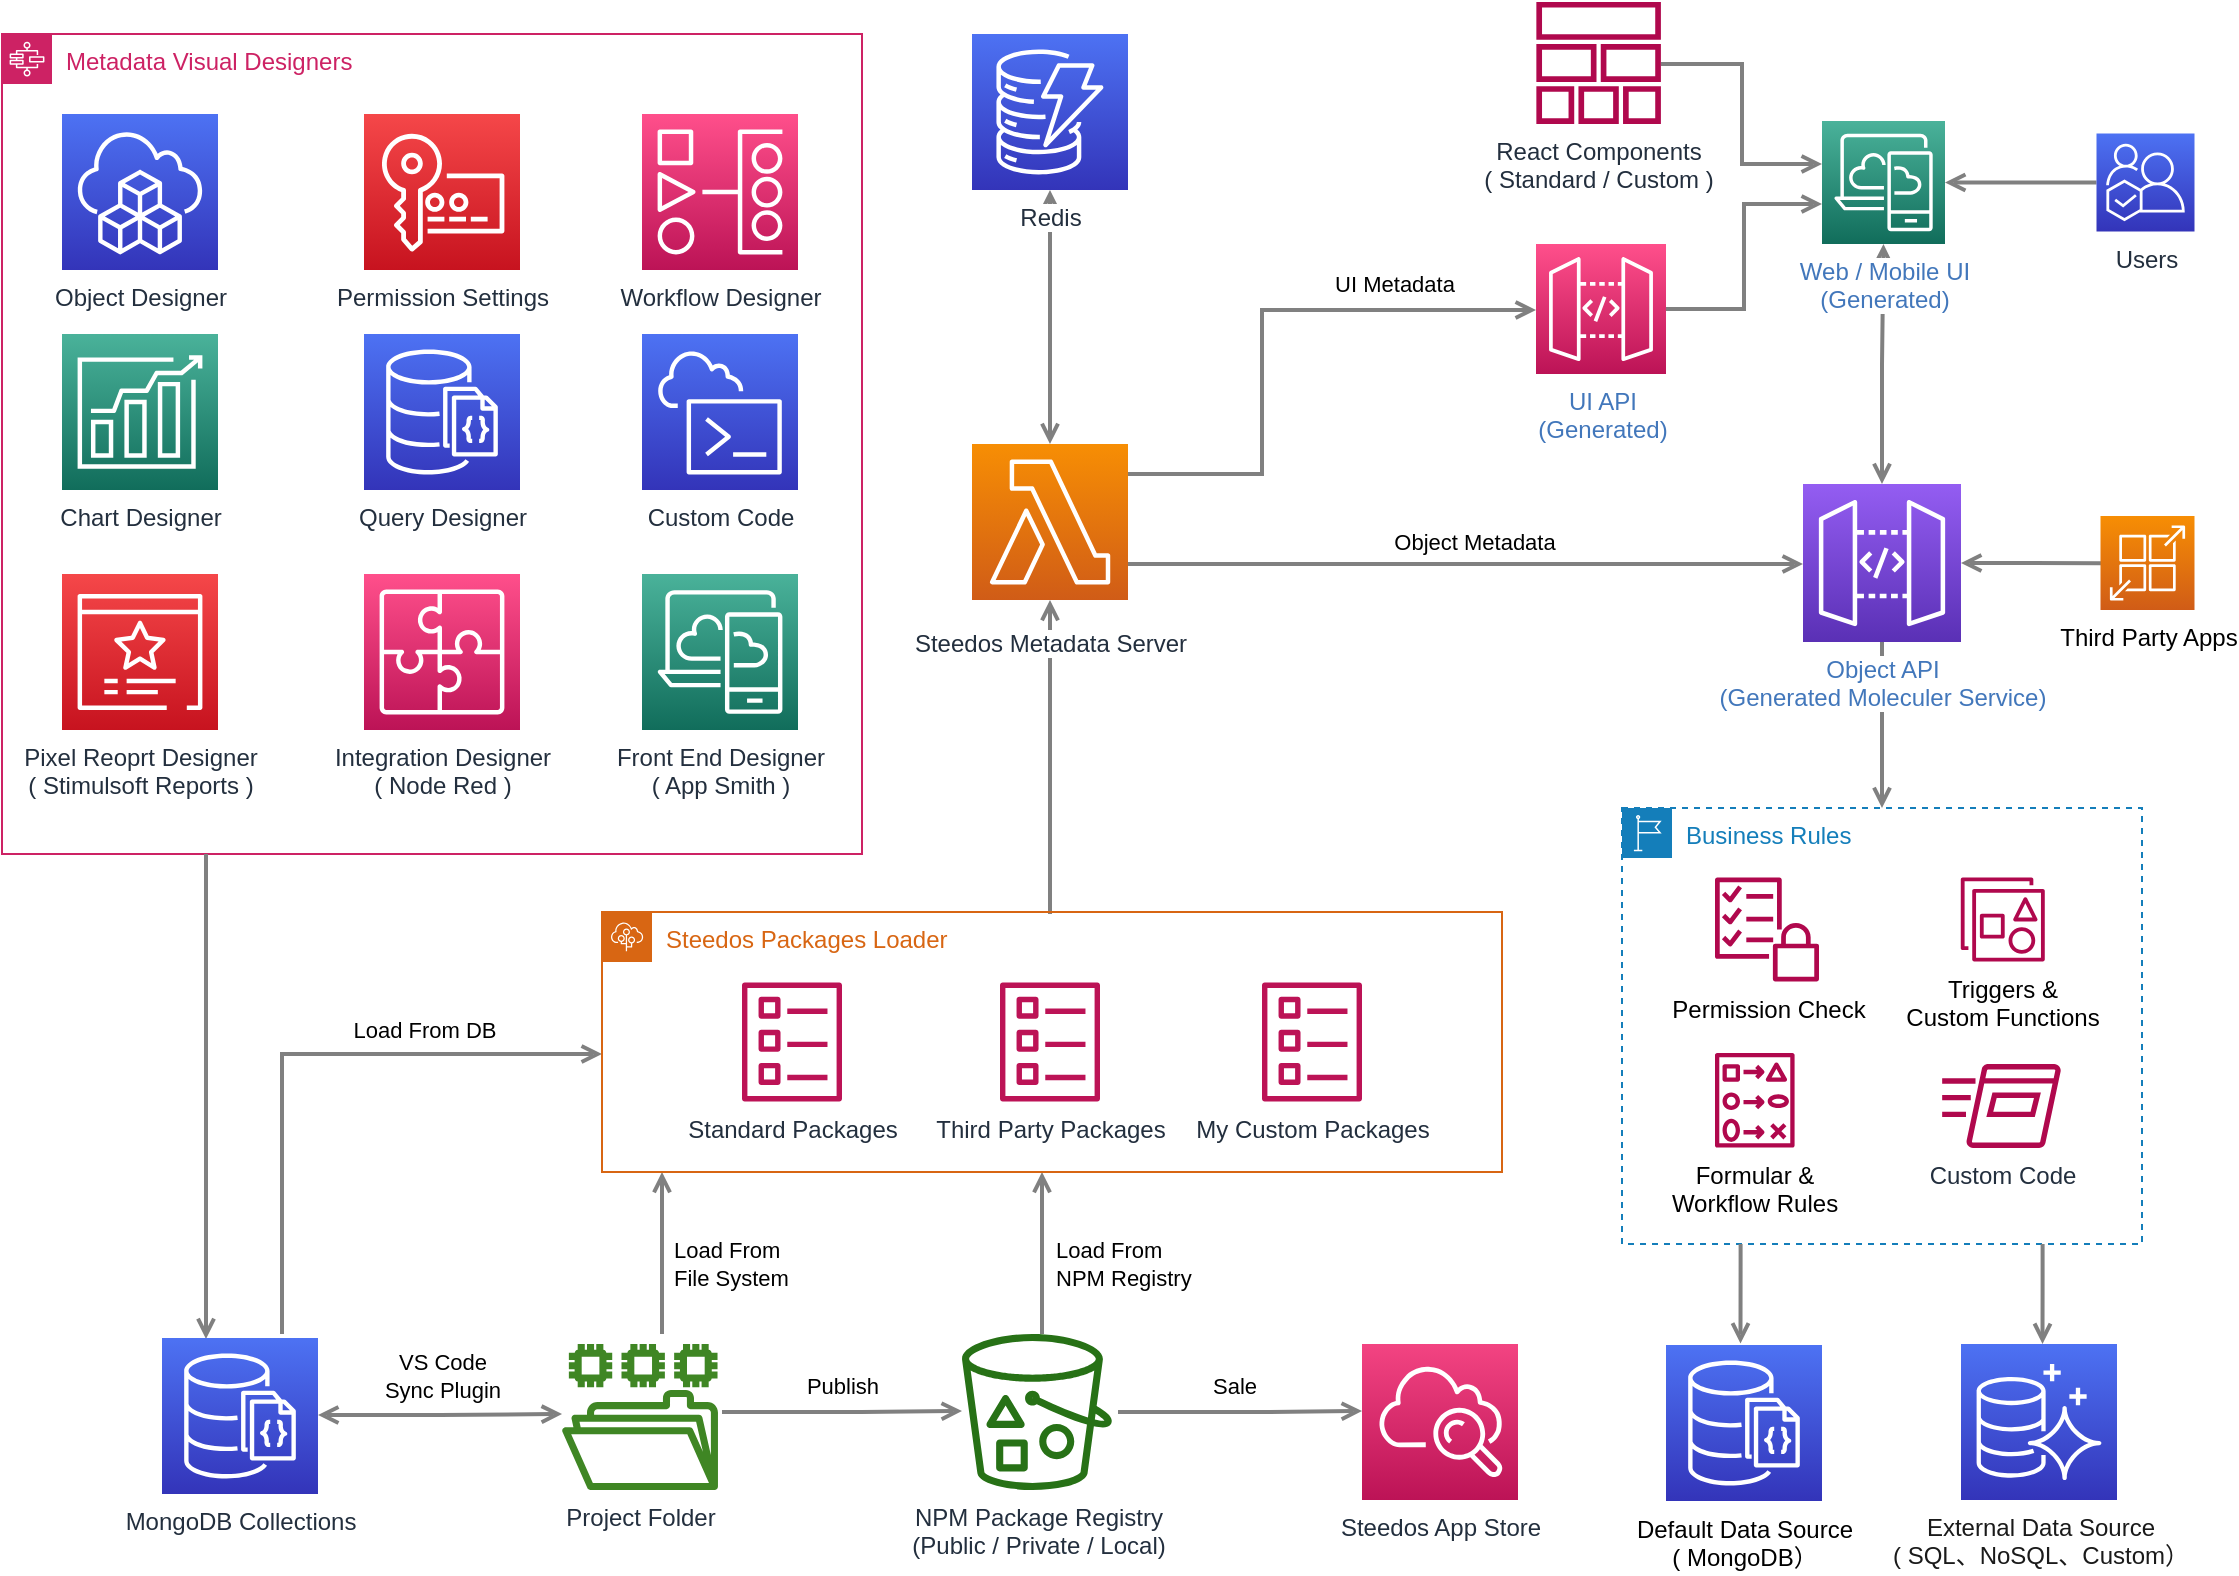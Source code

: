 <mxfile compressed="false" version="16.4.0" type="device">
  <diagram id="Ht1M8jgEwFfnCIfOTk4-" name="Page-1">
    <mxGraphModel dx="1106" dy="1679" grid="1" gridSize="10" guides="1" tooltips="1" connect="1" arrows="1" fold="1" page="1" pageScale="1" pageWidth="1169" pageHeight="827" math="0" shadow="0">
      <root>
        <mxCell id="0" />
        <mxCell id="1" parent="0" />
        <mxCell id="gSyy9hffVnJHqx99s4us-82" style="edgeStyle=orthogonalEdgeStyle;rounded=0;orthogonalLoop=1;jettySize=auto;html=1;startArrow=open;startFill=0;endArrow=open;endFill=0;strokeColor=#808080;strokeWidth=2;exitX=0.5;exitY=1;exitDx=0;exitDy=0;exitPerimeter=0;" parent="1" source="gSyy9hffVnJHqx99s4us-83" target="UEzPUAAOIrF-is8g5C7q-148" edge="1">
          <mxGeometry relative="1" as="geometry">
            <mxPoint x="800" y="-655" as="sourcePoint" />
            <mxPoint x="600" y="-585" as="targetPoint" />
            <Array as="points" />
          </mxGeometry>
        </mxCell>
        <mxCell id="UEzPUAAOIrF-is8g5C7q-170" style="edgeStyle=orthogonalEdgeStyle;rounded=0;orthogonalLoop=1;jettySize=auto;html=1;startArrow=open;startFill=0;endArrow=none;endFill=0;strokeColor=#808080;strokeWidth=2;exitX=0.5;exitY=1;exitDx=0;exitDy=0;" parent="1" edge="1">
          <mxGeometry relative="1" as="geometry">
            <mxPoint x="560" y="-226" as="sourcePoint" />
            <mxPoint x="560" y="-145" as="targetPoint" />
            <Array as="points">
              <mxPoint x="560" y="-185" />
              <mxPoint x="560" y="-185" />
            </Array>
          </mxGeometry>
        </mxCell>
        <mxCell id="gSyy9hffVnJHqx99s4us-43" value="Load From &lt;br&gt;NPM Registry" style="edgeLabel;html=1;align=left;verticalAlign=middle;resizable=0;points=[];" parent="UEzPUAAOIrF-is8g5C7q-170" vertex="1" connectable="0">
          <mxGeometry x="-0.012" y="3" relative="1" as="geometry">
            <mxPoint x="2" y="6" as="offset" />
          </mxGeometry>
        </mxCell>
        <mxCell id="UEzPUAAOIrF-is8g5C7q-152" value="Steedos App Store" style="outlineConnect=0;fontColor=#232F3E;gradientColor=#F34482;gradientDirection=north;fillColor=#BC1356;strokeColor=#ffffff;dashed=0;verticalLabelPosition=bottom;verticalAlign=top;align=center;html=1;fontSize=12;fontStyle=0;aspect=fixed;shape=mxgraph.aws4.resourceIcon;resIcon=mxgraph.aws4.cloudwatch;" parent="1" vertex="1">
          <mxGeometry x="720" y="-140" width="78" height="78" as="geometry" />
        </mxCell>
        <mxCell id="UEzPUAAOIrF-is8g5C7q-158" value="NPM Package Registry&lt;br&gt;(Public / Private / Local)" style="outlineConnect=0;fontColor=#232F3E;gradientColor=none;fillColor=#277116;strokeColor=none;dashed=0;verticalLabelPosition=bottom;verticalAlign=top;align=center;html=1;fontSize=12;fontStyle=0;aspect=fixed;pointerEvents=1;shape=mxgraph.aws4.bucket_with_objects;noLabel=0;backgroundOutline=0;fillOpacity=100;" parent="1" vertex="1">
          <mxGeometry x="520" y="-145" width="75" height="78" as="geometry" />
        </mxCell>
        <mxCell id="gSyy9hffVnJHqx99s4us-29" value="Project Folder" style="sketch=0;outlineConnect=0;fontColor=#232F3E;gradientColor=none;fillColor=#3F8624;strokeColor=none;dashed=0;verticalLabelPosition=bottom;verticalAlign=top;align=center;html=1;fontSize=12;fontStyle=0;aspect=fixed;pointerEvents=1;shape=mxgraph.aws4.file_system;" parent="1" vertex="1">
          <mxGeometry x="320" y="-140" width="78" height="73" as="geometry" />
        </mxCell>
        <mxCell id="gSyy9hffVnJHqx99s4us-33" style="edgeStyle=orthogonalEdgeStyle;rounded=0;orthogonalLoop=1;jettySize=auto;html=1;startArrow=open;startFill=0;endArrow=none;endFill=0;strokeColor=#808080;strokeWidth=2;exitX=0.5;exitY=1;exitDx=0;exitDy=0;" parent="1" edge="1">
          <mxGeometry relative="1" as="geometry">
            <mxPoint x="370" y="-226" as="sourcePoint" />
            <mxPoint x="370" y="-145" as="targetPoint" />
            <Array as="points">
              <mxPoint x="370" y="-185" />
              <mxPoint x="370" y="-185" />
            </Array>
          </mxGeometry>
        </mxCell>
        <mxCell id="gSyy9hffVnJHqx99s4us-49" value="Load From &lt;br&gt;File System" style="edgeLabel;html=1;align=left;verticalAlign=middle;resizable=0;points=[];" parent="gSyy9hffVnJHqx99s4us-33" vertex="1" connectable="0">
          <mxGeometry x="-0.111" y="2" relative="1" as="geometry">
            <mxPoint x="2" y="10" as="offset" />
          </mxGeometry>
        </mxCell>
        <mxCell id="gSyy9hffVnJHqx99s4us-39" style="edgeStyle=orthogonalEdgeStyle;rounded=0;orthogonalLoop=1;jettySize=auto;html=1;startArrow=none;startFill=0;endArrow=open;endFill=0;strokeColor=#808080;strokeWidth=2;" parent="1" edge="1">
          <mxGeometry relative="1" as="geometry">
            <mxPoint x="520" y="-106.5" as="targetPoint" />
            <Array as="points">
              <mxPoint x="470" y="-106" />
              <mxPoint x="470" y="-106" />
            </Array>
            <mxPoint x="400" y="-106" as="sourcePoint" />
          </mxGeometry>
        </mxCell>
        <mxCell id="gSyy9hffVnJHqx99s4us-41" value="Publish" style="edgeLabel;html=1;align=center;verticalAlign=middle;resizable=0;points=[];" parent="gSyy9hffVnJHqx99s4us-39" vertex="1" connectable="0">
          <mxGeometry x="-0.229" y="-3" relative="1" as="geometry">
            <mxPoint x="13" y="-16" as="offset" />
          </mxGeometry>
        </mxCell>
        <mxCell id="gSyy9hffVnJHqx99s4us-40" style="edgeStyle=orthogonalEdgeStyle;rounded=0;orthogonalLoop=1;jettySize=auto;html=1;startArrow=none;startFill=0;endArrow=open;endFill=0;strokeColor=#808080;strokeWidth=2;" parent="1" edge="1">
          <mxGeometry relative="1" as="geometry">
            <mxPoint x="720.02" y="-106.5" as="targetPoint" />
            <Array as="points">
              <mxPoint x="670.02" y="-106" />
              <mxPoint x="670.02" y="-106" />
            </Array>
            <mxPoint x="598.002" y="-106" as="sourcePoint" />
          </mxGeometry>
        </mxCell>
        <mxCell id="gSyy9hffVnJHqx99s4us-44" value="Sale" style="edgeLabel;html=1;align=center;verticalAlign=middle;resizable=0;points=[];" parent="gSyy9hffVnJHqx99s4us-40" vertex="1" connectable="0">
          <mxGeometry x="-0.099" relative="1" as="geometry">
            <mxPoint x="3" y="-13" as="offset" />
          </mxGeometry>
        </mxCell>
        <mxCell id="gSyy9hffVnJHqx99s4us-47" style="edgeStyle=orthogonalEdgeStyle;rounded=0;orthogonalLoop=1;jettySize=auto;html=1;startArrow=open;startFill=0;endArrow=open;endFill=0;strokeColor=#808080;strokeWidth=2;" parent="1" edge="1">
          <mxGeometry relative="1" as="geometry">
            <mxPoint x="320.02" y="-105" as="targetPoint" />
            <Array as="points">
              <mxPoint x="259.02" y="-104.5" />
            </Array>
            <mxPoint x="198.002" y="-104.5" as="sourcePoint" />
          </mxGeometry>
        </mxCell>
        <mxCell id="gSyy9hffVnJHqx99s4us-48" value="VS Code&lt;br&gt;Sync Plugin" style="edgeLabel;html=1;align=center;verticalAlign=middle;resizable=0;points=[];" parent="gSyy9hffVnJHqx99s4us-47" vertex="1" connectable="0">
          <mxGeometry x="-0.229" y="-3" relative="1" as="geometry">
            <mxPoint x="15" y="-23" as="offset" />
          </mxGeometry>
        </mxCell>
        <mxCell id="gSyy9hffVnJHqx99s4us-50" style="edgeStyle=orthogonalEdgeStyle;rounded=0;orthogonalLoop=1;jettySize=auto;html=1;startArrow=none;startFill=0;endArrow=open;endFill=0;strokeColor=#808080;strokeWidth=2;" parent="1" edge="1">
          <mxGeometry relative="1" as="geometry">
            <Array as="points">
              <mxPoint x="180" y="-145" />
              <mxPoint x="180" y="-285" />
            </Array>
            <mxPoint x="180" y="-145" as="sourcePoint" />
            <mxPoint x="340" y="-285" as="targetPoint" />
          </mxGeometry>
        </mxCell>
        <mxCell id="gSyy9hffVnJHqx99s4us-51" value="Load From DB" style="edgeLabel;html=1;align=center;verticalAlign=middle;resizable=0;points=[];" parent="gSyy9hffVnJHqx99s4us-50" vertex="1" connectable="0">
          <mxGeometry x="0.405" y="-3" relative="1" as="geometry">
            <mxPoint y="-15" as="offset" />
          </mxGeometry>
        </mxCell>
        <mxCell id="gSyy9hffVnJHqx99s4us-54" style="edgeStyle=orthogonalEdgeStyle;rounded=0;orthogonalLoop=1;jettySize=auto;html=1;startArrow=open;startFill=0;endArrow=none;endFill=0;strokeColor=#808080;strokeWidth=2;entryX=0.5;entryY=0;entryDx=0;entryDy=0;" parent="1" source="UEzPUAAOIrF-is8g5C7q-148" edge="1">
          <mxGeometry relative="1" as="geometry">
            <mxPoint x="520" y="-475" as="sourcePoint" />
            <mxPoint x="565" y="-356" as="targetPoint" />
            <Array as="points">
              <mxPoint x="564" y="-385" />
              <mxPoint x="564" y="-385" />
            </Array>
          </mxGeometry>
        </mxCell>
        <mxCell id="UEzPUAAOIrF-is8g5C7q-148" value="Steedos Metadata Server" style="outlineConnect=0;fontColor=#232F3E;gradientColor=#F78E04;gradientDirection=north;fillColor=#D05C17;strokeColor=#ffffff;dashed=0;verticalLabelPosition=bottom;verticalAlign=top;align=center;html=1;fontSize=12;fontStyle=0;aspect=fixed;shape=mxgraph.aws4.resourceIcon;resIcon=mxgraph.aws4.lambda;labelBackgroundColor=#ffffff;spacingTop=8;" parent="1" vertex="1">
          <mxGeometry x="525" y="-590" width="78" height="78" as="geometry" />
        </mxCell>
        <mxCell id="gSyy9hffVnJHqx99s4us-61" value="Metadata Visual Designers" style="points=[[0,0],[0.25,0],[0.5,0],[0.75,0],[1,0],[1,0.25],[1,0.5],[1,0.75],[1,1],[0.75,1],[0.5,1],[0.25,1],[0,1],[0,0.75],[0,0.5],[0,0.25]];outlineConnect=0;gradientColor=none;html=1;whiteSpace=wrap;fontSize=12;fontStyle=0;container=1;pointerEvents=0;collapsible=0;recursiveResize=0;shape=mxgraph.aws4.group;grIcon=mxgraph.aws4.group_aws_step_functions_workflow;strokeColor=#CD2264;fillColor=none;verticalAlign=top;align=left;spacingLeft=30;fontColor=#CD2264;dashed=0;" parent="1" vertex="1">
          <mxGeometry x="40" y="-795" width="430" height="410" as="geometry" />
        </mxCell>
        <mxCell id="gSyy9hffVnJHqx99s4us-65" value="Permission Settings" style="sketch=0;points=[[0,0,0],[0.25,0,0],[0.5,0,0],[0.75,0,0],[1,0,0],[0,1,0],[0.25,1,0],[0.5,1,0],[0.75,1,0],[1,1,0],[0,0.25,0],[0,0.5,0],[0,0.75,0],[1,0.25,0],[1,0.5,0],[1,0.75,0]];outlineConnect=0;fontColor=#232F3E;gradientColor=#F54749;gradientDirection=north;fillColor=#C7131F;strokeColor=#ffffff;dashed=0;verticalLabelPosition=bottom;verticalAlign=top;align=center;html=1;fontSize=12;fontStyle=0;aspect=fixed;shape=mxgraph.aws4.resourceIcon;resIcon=mxgraph.aws4.key_management_service;" parent="gSyy9hffVnJHqx99s4us-61" vertex="1">
          <mxGeometry x="181" y="40" width="78" height="78" as="geometry" />
        </mxCell>
        <mxCell id="gSyy9hffVnJHqx99s4us-66" value="Workflow Designer" style="sketch=0;points=[[0,0,0],[0.25,0,0],[0.5,0,0],[0.75,0,0],[1,0,0],[0,1,0],[0.25,1,0],[0.5,1,0],[0.75,1,0],[1,1,0],[0,0.25,0],[0,0.5,0],[0,0.75,0],[1,0.25,0],[1,0.5,0],[1,0.75,0]];outlineConnect=0;fontColor=#232F3E;gradientColor=#FF4F8B;gradientDirection=north;fillColor=#BC1356;strokeColor=#ffffff;dashed=0;verticalLabelPosition=bottom;verticalAlign=top;align=center;html=1;fontSize=12;fontStyle=0;aspect=fixed;shape=mxgraph.aws4.resourceIcon;resIcon=mxgraph.aws4.managed_workflows_for_apache_airflow;" parent="gSyy9hffVnJHqx99s4us-61" vertex="1">
          <mxGeometry x="320" y="40" width="78" height="78" as="geometry" />
        </mxCell>
        <mxCell id="gSyy9hffVnJHqx99s4us-72" value="Integration Designer&lt;br&gt;( Node Red )" style="sketch=0;points=[[0,0,0],[0.25,0,0],[0.5,0,0],[0.75,0,0],[1,0,0],[0,1,0],[0.25,1,0],[0.5,1,0],[0.75,1,0],[1,1,0],[0,0.25,0],[0,0.5,0],[0,0.75,0],[1,0.25,0],[1,0.5,0],[1,0.75,0]];outlineConnect=0;fontColor=#232F3E;gradientColor=#FF4F8B;gradientDirection=north;fillColor=#BC1356;strokeColor=#ffffff;dashed=0;verticalLabelPosition=bottom;verticalAlign=top;align=center;html=1;fontSize=12;fontStyle=0;aspect=fixed;shape=mxgraph.aws4.resourceIcon;resIcon=mxgraph.aws4.application_integration;" parent="gSyy9hffVnJHqx99s4us-61" vertex="1">
          <mxGeometry x="181" y="270" width="78" height="78" as="geometry" />
        </mxCell>
        <mxCell id="gSyy9hffVnJHqx99s4us-73" value="Pixel Reoprt Designer&lt;br&gt;( Stimulsoft Reports )" style="sketch=0;points=[[0,0,0],[0.25,0,0],[0.5,0,0],[0.75,0,0],[1,0,0],[0,1,0],[0.25,1,0],[0.5,1,0],[0.75,1,0],[1,1,0],[0,0.25,0],[0,0.5,0],[0,0.75,0],[1,0.25,0],[1,0.5,0],[1,0.75,0]];outlineConnect=0;fontColor=#232F3E;gradientColor=#F54749;gradientDirection=north;fillColor=#C7131F;strokeColor=#ffffff;dashed=0;verticalLabelPosition=bottom;verticalAlign=top;align=center;html=1;fontSize=12;fontStyle=0;aspect=fixed;shape=mxgraph.aws4.resourceIcon;resIcon=mxgraph.aws4.certificate_manager_3;" parent="gSyy9hffVnJHqx99s4us-61" vertex="1">
          <mxGeometry x="30" y="270" width="78" height="78" as="geometry" />
        </mxCell>
        <mxCell id="gSyy9hffVnJHqx99s4us-77" value="Front End Designer&lt;br&gt;( App Smith )" style="sketch=0;points=[[0,0,0],[0.25,0,0],[0.5,0,0],[0.75,0,0],[1,0,0],[0,1,0],[0.25,1,0],[0.5,1,0],[0.75,1,0],[1,1,0],[0,0.25,0],[0,0.5,0],[0,0.75,0],[1,0.25,0],[1,0.5,0],[1,0.75,0]];outlineConnect=0;fontColor=#232F3E;gradientColor=#4AB29A;gradientDirection=north;fillColor=#116D5B;strokeColor=#ffffff;dashed=0;verticalLabelPosition=bottom;verticalAlign=top;align=center;html=1;fontSize=12;fontStyle=0;aspect=fixed;shape=mxgraph.aws4.resourceIcon;resIcon=mxgraph.aws4.desktop_and_app_streaming;" parent="gSyy9hffVnJHqx99s4us-61" vertex="1">
          <mxGeometry x="320" y="270" width="78" height="78" as="geometry" />
        </mxCell>
        <mxCell id="gSyy9hffVnJHqx99s4us-78" value="Chart Designer" style="sketch=0;points=[[0,0,0],[0.25,0,0],[0.5,0,0],[0.75,0,0],[1,0,0],[0,1,0],[0.25,1,0],[0.5,1,0],[0.75,1,0],[1,1,0],[0,0.25,0],[0,0.5,0],[0,0.75,0],[1,0.25,0],[1,0.5,0],[1,0.75,0]];outlineConnect=0;fontColor=#232F3E;gradientColor=#4AB29A;gradientDirection=north;fillColor=#116D5B;strokeColor=#ffffff;dashed=0;verticalLabelPosition=bottom;verticalAlign=top;align=center;html=1;fontSize=12;fontStyle=0;aspect=fixed;shape=mxgraph.aws4.resourceIcon;resIcon=mxgraph.aws4.forecast;" parent="gSyy9hffVnJHqx99s4us-61" vertex="1">
          <mxGeometry x="30" y="150" width="78" height="78" as="geometry" />
        </mxCell>
        <mxCell id="gSyy9hffVnJHqx99s4us-79" value="Query Designer" style="sketch=0;points=[[0,0,0],[0.25,0,0],[0.5,0,0],[0.75,0,0],[1,0,0],[0,1,0],[0.25,1,0],[0.5,1,0],[0.75,1,0],[1,1,0],[0,0.25,0],[0,0.5,0],[0,0.75,0],[1,0.25,0],[1,0.5,0],[1,0.75,0]];outlineConnect=0;fontColor=#232F3E;gradientColor=#4D72F3;gradientDirection=north;fillColor=#3334B9;strokeColor=#ffffff;dashed=0;verticalLabelPosition=bottom;verticalAlign=top;align=center;html=1;fontSize=12;fontStyle=0;aspect=fixed;shape=mxgraph.aws4.resourceIcon;resIcon=mxgraph.aws4.documentdb_with_mongodb_compatibility;" parent="gSyy9hffVnJHqx99s4us-61" vertex="1">
          <mxGeometry x="181" y="150" width="78" height="78" as="geometry" />
        </mxCell>
        <mxCell id="gSyy9hffVnJHqx99s4us-85" value="Object Designer" style="sketch=0;points=[[0,0,0],[0.25,0,0],[0.5,0,0],[0.75,0,0],[1,0,0],[0,1,0],[0.25,1,0],[0.5,1,0],[0.75,1,0],[1,1,0],[0,0.25,0],[0,0.5,0],[0,0.75,0],[1,0.25,0],[1,0.5,0],[1,0.75,0]];outlineConnect=0;fontColor=#232F3E;gradientColor=#4D72F3;gradientDirection=north;fillColor=#3334B9;strokeColor=#ffffff;dashed=0;verticalLabelPosition=bottom;verticalAlign=top;align=center;html=1;fontSize=12;fontStyle=0;aspect=fixed;shape=mxgraph.aws4.resourceIcon;resIcon=mxgraph.aws4.cloud_development_kit;" parent="gSyy9hffVnJHqx99s4us-61" vertex="1">
          <mxGeometry x="30" y="40" width="78" height="78" as="geometry" />
        </mxCell>
        <mxCell id="gSyy9hffVnJHqx99s4us-86" value="Custom Code" style="sketch=0;points=[[0,0,0],[0.25,0,0],[0.5,0,0],[0.75,0,0],[1,0,0],[0,1,0],[0.25,1,0],[0.5,1,0],[0.75,1,0],[1,1,0],[0,0.25,0],[0,0.5,0],[0,0.75,0],[1,0.25,0],[1,0.5,0],[1,0.75,0]];outlineConnect=0;fontColor=#232F3E;gradientColor=#4D72F3;gradientDirection=north;fillColor=#3334B9;strokeColor=#ffffff;dashed=0;verticalLabelPosition=bottom;verticalAlign=top;align=center;html=1;fontSize=12;fontStyle=0;aspect=fixed;shape=mxgraph.aws4.resourceIcon;resIcon=mxgraph.aws4.cloudshell;" parent="gSyy9hffVnJHqx99s4us-61" vertex="1">
          <mxGeometry x="320" y="150" width="78" height="78" as="geometry" />
        </mxCell>
        <mxCell id="gSyy9hffVnJHqx99s4us-62" style="edgeStyle=orthogonalEdgeStyle;rounded=0;orthogonalLoop=1;jettySize=auto;html=1;exitX=0.5;exitY=1;exitDx=0;exitDy=0;startArrow=open;startFill=0;endArrow=none;endFill=0;" parent="1" source="gSyy9hffVnJHqx99s4us-61" target="gSyy9hffVnJHqx99s4us-61" edge="1">
          <mxGeometry relative="1" as="geometry" />
        </mxCell>
        <mxCell id="gSyy9hffVnJHqx99s4us-63" style="edgeStyle=orthogonalEdgeStyle;rounded=0;orthogonalLoop=1;jettySize=auto;html=1;startArrow=none;startFill=0;endArrow=open;endFill=0;strokeColor=#808080;strokeWidth=2;" parent="1" source="gSyy9hffVnJHqx99s4us-61" edge="1">
          <mxGeometry relative="1" as="geometry">
            <mxPoint x="142" y="-375" as="sourcePoint" />
            <mxPoint x="142" y="-142.5" as="targetPoint" />
            <Array as="points">
              <mxPoint x="142" y="-345" />
              <mxPoint x="142" y="-345" />
            </Array>
          </mxGeometry>
        </mxCell>
        <mxCell id="gSyy9hffVnJHqx99s4us-83" value="&lt;span style=&quot;background-color: rgb(255 , 255 , 255)&quot;&gt;Redis&lt;/span&gt;" style="sketch=0;points=[[0,0,0],[0.25,0,0],[0.5,0,0],[0.75,0,0],[1,0,0],[0,1,0],[0.25,1,0],[0.5,1,0],[0.75,1,0],[1,1,0],[0,0.25,0],[0,0.5,0],[0,0.75,0],[1,0.25,0],[1,0.5,0],[1,0.75,0]];outlineConnect=0;fontColor=#232F3E;gradientColor=#4D72F3;gradientDirection=north;fillColor=#3334B9;strokeColor=#ffffff;dashed=0;verticalLabelPosition=bottom;verticalAlign=top;align=center;html=1;fontSize=12;fontStyle=0;aspect=fixed;shape=mxgraph.aws4.resourceIcon;resIcon=mxgraph.aws4.dynamodb;" parent="1" vertex="1">
          <mxGeometry x="525" y="-795" width="78" height="78" as="geometry" />
        </mxCell>
        <mxCell id="gSyy9hffVnJHqx99s4us-84" value="MongoDB Collections" style="sketch=0;points=[[0,0,0],[0.25,0,0],[0.5,0,0],[0.75,0,0],[1,0,0],[0,1,0],[0.25,1,0],[0.5,1,0],[0.75,1,0],[1,1,0],[0,0.25,0],[0,0.5,0],[0,0.75,0],[1,0.25,0],[1,0.5,0],[1,0.75,0]];outlineConnect=0;fontColor=#232F3E;gradientColor=#4D72F3;gradientDirection=north;fillColor=#3334B9;strokeColor=#ffffff;dashed=0;verticalLabelPosition=bottom;verticalAlign=top;align=center;html=1;fontSize=12;fontStyle=0;aspect=fixed;shape=mxgraph.aws4.resourceIcon;resIcon=mxgraph.aws4.documentdb_with_mongodb_compatibility;" parent="1" vertex="1">
          <mxGeometry x="120" y="-143" width="78" height="78" as="geometry" />
        </mxCell>
        <mxCell id="gSyy9hffVnJHqx99s4us-101" style="edgeStyle=orthogonalEdgeStyle;rounded=0;orthogonalLoop=1;jettySize=auto;html=1;startArrow=none;startFill=0;endArrow=open;endFill=0;strokeColor=#808080;strokeWidth=2;" parent="1" source="UEzPUAAOIrF-is8g5C7q-148" target="InVTLMvM0lax3JmJNxH3-1" edge="1">
          <mxGeometry relative="1" as="geometry">
            <Array as="points">
              <mxPoint x="670" y="-575" />
              <mxPoint x="670" y="-657" />
            </Array>
            <mxPoint x="740" y="-497" as="sourcePoint" />
            <mxPoint x="810" y="-747" as="targetPoint" />
          </mxGeometry>
        </mxCell>
        <mxCell id="gSyy9hffVnJHqx99s4us-117" value="UI Metadata" style="edgeLabel;html=1;align=center;verticalAlign=middle;resizable=0;points=[];" parent="gSyy9hffVnJHqx99s4us-101" vertex="1" connectable="0">
          <mxGeometry x="0.07" y="2" relative="1" as="geometry">
            <mxPoint x="62" y="-11" as="offset" />
          </mxGeometry>
        </mxCell>
        <mxCell id="gSyy9hffVnJHqx99s4us-103" style="edgeStyle=orthogonalEdgeStyle;rounded=0;orthogonalLoop=1;jettySize=auto;html=1;startArrow=none;startFill=0;endArrow=open;endFill=0;strokeColor=#808080;strokeWidth=2;" parent="1" source="UEzPUAAOIrF-is8g5C7q-148" target="InVTLMvM0lax3JmJNxH3-2" edge="1">
          <mxGeometry relative="1" as="geometry">
            <Array as="points">
              <mxPoint x="710" y="-530" />
              <mxPoint x="710" y="-530" />
            </Array>
            <mxPoint x="663" y="-515" as="sourcePoint" />
            <mxPoint x="939" y="-524" as="targetPoint" />
          </mxGeometry>
        </mxCell>
        <mxCell id="gSyy9hffVnJHqx99s4us-116" value="Object Metadata" style="edgeLabel;html=1;align=center;verticalAlign=middle;resizable=0;points=[];" parent="gSyy9hffVnJHqx99s4us-103" vertex="1" connectable="0">
          <mxGeometry x="0.016" y="1" relative="1" as="geometry">
            <mxPoint x="1" y="-10" as="offset" />
          </mxGeometry>
        </mxCell>
        <mxCell id="gSyy9hffVnJHqx99s4us-105" style="edgeStyle=orthogonalEdgeStyle;rounded=0;orthogonalLoop=1;jettySize=auto;html=1;startArrow=none;startFill=0;endArrow=open;endFill=0;strokeColor=#808080;strokeWidth=2;" parent="1" source="InVTLMvM0lax3JmJNxH3-1" target="InVTLMvM0lax3JmJNxH3-36" edge="1">
          <mxGeometry relative="1" as="geometry">
            <Array as="points">
              <mxPoint x="911" y="-657" />
              <mxPoint x="911" y="-710" />
            </Array>
            <mxPoint x="870" y="-747.33" as="sourcePoint" />
            <mxPoint x="950" y="-747" as="targetPoint" />
          </mxGeometry>
        </mxCell>
        <mxCell id="gSyy9hffVnJHqx99s4us-106" value="" style="edgeStyle=orthogonalEdgeStyle;rounded=0;orthogonalLoop=1;jettySize=auto;html=1;startArrow=open;startFill=0;endArrow=open;endFill=0;strokeColor=#808080;strokeWidth=2;" parent="1" source="InVTLMvM0lax3JmJNxH3-2" target="InVTLMvM0lax3JmJNxH3-36" edge="1">
          <mxGeometry relative="1" as="geometry">
            <Array as="points" />
            <mxPoint x="980" y="-565" as="sourcePoint" />
            <mxPoint x="980" y="-717" as="targetPoint" />
          </mxGeometry>
        </mxCell>
        <mxCell id="gSyy9hffVnJHqx99s4us-113" style="edgeStyle=orthogonalEdgeStyle;rounded=0;orthogonalLoop=1;jettySize=auto;html=1;startArrow=open;startFill=0;endArrow=none;endFill=0;strokeColor=#808080;strokeWidth=2;" parent="1" source="InVTLMvM0lax3JmJNxH3-36" target="InVTLMvM0lax3JmJNxH3-35" edge="1">
          <mxGeometry relative="1" as="geometry">
            <Array as="points" />
            <mxPoint x="1010" y="-747.33" as="sourcePoint" />
            <mxPoint x="1103.75" y="-747" as="targetPoint" />
          </mxGeometry>
        </mxCell>
        <mxCell id="gSyy9hffVnJHqx99s4us-135" value="Business Rules" style="points=[[0,0],[0.25,0],[0.5,0],[0.75,0],[1,0],[1,0.25],[1,0.5],[1,0.75],[1,1],[0.75,1],[0.5,1],[0.25,1],[0,1],[0,0.75],[0,0.5],[0,0.25]];outlineConnect=0;gradientColor=none;html=1;whiteSpace=wrap;fontSize=12;fontStyle=0;container=1;pointerEvents=0;collapsible=0;recursiveResize=0;shape=mxgraph.aws4.group;grIcon=mxgraph.aws4.group_region;strokeColor=#147EBA;fillColor=none;verticalAlign=top;align=left;spacingLeft=30;fontColor=#147EBA;dashed=1;" parent="1" vertex="1">
          <mxGeometry x="850" y="-408" width="260" height="218" as="geometry" />
        </mxCell>
        <mxCell id="InVTLMvM0lax3JmJNxH3-14" value="&lt;span style=&quot;color: rgb(0 , 0 , 0) ; background-color: rgb(255 , 255 , 255)&quot;&gt;Permission Check&lt;br&gt;&lt;/span&gt;" style="sketch=0;outlineConnect=0;fontColor=#232F3E;gradientColor=none;fillColor=#B0084D;strokeColor=none;dashed=0;verticalLabelPosition=bottom;verticalAlign=top;align=center;html=1;fontSize=12;fontStyle=0;aspect=fixed;pointerEvents=1;shape=mxgraph.aws4.checklist_security;" parent="gSyy9hffVnJHqx99s4us-135" vertex="1">
          <mxGeometry x="46.5" y="34.75" width="52" height="52" as="geometry" />
        </mxCell>
        <mxCell id="InVTLMvM0lax3JmJNxH3-19" value="&lt;span style=&quot;color: rgb(0 , 0 , 0) ; background-color: rgb(255 , 255 , 255)&quot;&gt;Formular &amp;amp;&lt;/span&gt;&lt;br style=&quot;color: rgb(0 , 0 , 0)&quot;&gt;&lt;span style=&quot;color: rgb(0 , 0 , 0) ; background-color: rgb(255 , 255 , 255)&quot;&gt;Workflow Rules&lt;br&gt;&lt;/span&gt;" style="sketch=0;outlineConnect=0;fontColor=#232F3E;gradientColor=none;fillColor=#B0084D;strokeColor=none;dashed=0;verticalLabelPosition=bottom;verticalAlign=top;align=center;html=1;fontSize=12;fontStyle=0;aspect=fixed;pointerEvents=1;shape=mxgraph.aws4.change_set;" parent="gSyy9hffVnJHqx99s4us-135" vertex="1">
          <mxGeometry x="46.5" y="122.25" width="39.79" height="47.75" as="geometry" />
        </mxCell>
        <mxCell id="InVTLMvM0lax3JmJNxH3-22" value="&lt;span style=&quot;color: rgb(0 , 0 , 0) ; background-color: rgb(255 , 255 , 255)&quot;&gt;Triggers &amp;amp;&lt;/span&gt;&lt;br style=&quot;color: rgb(0 , 0 , 0)&quot;&gt;&lt;span style=&quot;color: rgb(0 , 0 , 0) ; background-color: rgb(255 , 255 , 255)&quot;&gt;Custom Functions&lt;/span&gt;" style="sketch=0;outlineConnect=0;fontColor=#232F3E;gradientColor=none;fillColor=#B0084D;strokeColor=none;dashed=0;verticalLabelPosition=bottom;verticalAlign=top;align=center;html=1;fontSize=12;fontStyle=0;aspect=fixed;pointerEvents=1;shape=mxgraph.aws4.organizations_organizational_unit2;" parent="gSyy9hffVnJHqx99s4us-135" vertex="1">
          <mxGeometry x="169.39" y="34.75" width="42" height="42" as="geometry" />
        </mxCell>
        <mxCell id="InVTLMvM0lax3JmJNxH3-24" value="Custom Code" style="sketch=0;outlineConnect=0;fontColor=#232F3E;gradientColor=none;fillColor=#B0084D;strokeColor=none;dashed=0;verticalLabelPosition=bottom;verticalAlign=top;align=center;html=1;fontSize=12;fontStyle=0;aspect=fixed;pointerEvents=1;shape=mxgraph.aws4.run_command;" parent="gSyy9hffVnJHqx99s4us-135" vertex="1">
          <mxGeometry x="160" y="128" width="59.56" height="42" as="geometry" />
        </mxCell>
        <mxCell id="gSyy9hffVnJHqx99s4us-136" style="edgeStyle=orthogonalEdgeStyle;rounded=0;orthogonalLoop=1;jettySize=auto;html=1;startArrow=open;startFill=0;endArrow=none;endFill=0;strokeColor=#808080;strokeWidth=2;" parent="1" source="gSyy9hffVnJHqx99s4us-135" target="InVTLMvM0lax3JmJNxH3-2" edge="1">
          <mxGeometry relative="1" as="geometry">
            <Array as="points" />
            <mxPoint x="1070" y="-445" as="sourcePoint" />
            <mxPoint x="979.44" y="-483" as="targetPoint" />
          </mxGeometry>
        </mxCell>
        <mxCell id="gSyy9hffVnJHqx99s4us-144" style="edgeStyle=orthogonalEdgeStyle;rounded=0;orthogonalLoop=1;jettySize=auto;html=1;startArrow=open;startFill=0;endArrow=none;endFill=0;strokeColor=#808080;strokeWidth=2;" parent="1" target="gSyy9hffVnJHqx99s4us-135" edge="1">
          <mxGeometry relative="1" as="geometry">
            <Array as="points">
              <mxPoint x="1060" y="-170" />
              <mxPoint x="1060" y="-170" />
            </Array>
            <mxPoint x="1060.25" y="-140" as="sourcePoint" />
            <mxPoint x="1060" y="-196" as="targetPoint" />
          </mxGeometry>
        </mxCell>
        <mxCell id="InVTLMvM0lax3JmJNxH3-1" value="&lt;span style=&quot;color: rgb(66 , 119 , 187) ; background-color: rgb(255 , 255 , 255)&quot;&gt;UI API&lt;/span&gt;&lt;br style=&quot;color: rgb(66 , 119 , 187)&quot;&gt;&lt;span style=&quot;color: rgb(66 , 119 , 187) ; background-color: rgb(255 , 255 , 255)&quot;&gt;(Generated)&lt;/span&gt;" style="sketch=0;points=[[0,0,0],[0.25,0,0],[0.5,0,0],[0.75,0,0],[1,0,0],[0,1,0],[0.25,1,0],[0.5,1,0],[0.75,1,0],[1,1,0],[0,0.25,0],[0,0.5,0],[0,0.75,0],[1,0.25,0],[1,0.5,0],[1,0.75,0]];outlineConnect=0;fontColor=#232F3E;gradientColor=#FF4F8B;gradientDirection=north;fillColor=#BC1356;strokeColor=#ffffff;dashed=0;verticalLabelPosition=bottom;verticalAlign=top;align=center;html=1;fontSize=12;fontStyle=0;aspect=fixed;shape=mxgraph.aws4.resourceIcon;resIcon=mxgraph.aws4.api_gateway;" parent="1" vertex="1">
          <mxGeometry x="807" y="-690" width="65" height="65" as="geometry" />
        </mxCell>
        <mxCell id="InVTLMvM0lax3JmJNxH3-2" value="&lt;span style=&quot;color: rgb(66 , 119 , 187) ; background-color: rgb(255 , 255 , 255)&quot;&gt;Object API&lt;/span&gt;&lt;br style=&quot;color: rgb(66 , 119 , 187)&quot;&gt;&lt;span style=&quot;background-color: rgb(255 , 255 , 255)&quot;&gt;&lt;font color=&quot;#4277bb&quot;&gt;(Generated Moleculer Service)&lt;/font&gt;&lt;/span&gt;" style="sketch=0;points=[[0,0,0],[0.25,0,0],[0.5,0,0],[0.75,0,0],[1,0,0],[0,1,0],[0.25,1,0],[0.5,1,0],[0.75,1,0],[1,1,0],[0,0.25,0],[0,0.5,0],[0,0.75,0],[1,0.25,0],[1,0.5,0],[1,0.75,0]];outlineConnect=0;fontColor=#232F3E;gradientColor=#945DF2;gradientDirection=north;fillColor=#5A30B5;strokeColor=#ffffff;dashed=0;verticalLabelPosition=bottom;verticalAlign=top;align=center;html=1;fontSize=12;fontStyle=0;aspect=fixed;shape=mxgraph.aws4.resourceIcon;resIcon=mxgraph.aws4.api_gateway;" parent="1" vertex="1">
          <mxGeometry x="940.5" y="-570" width="79" height="79" as="geometry" />
        </mxCell>
        <mxCell id="InVTLMvM0lax3JmJNxH3-4" style="edgeStyle=orthogonalEdgeStyle;rounded=0;orthogonalLoop=1;jettySize=auto;html=1;startArrow=open;startFill=0;endArrow=none;endFill=0;strokeColor=#808080;strokeWidth=2;" parent="1" source="InVTLMvM0lax3JmJNxH3-2" edge="1">
          <mxGeometry relative="1" as="geometry">
            <Array as="points" />
            <mxPoint x="1021" y="-522" as="sourcePoint" />
            <mxPoint x="1090" y="-530.4" as="targetPoint" />
          </mxGeometry>
        </mxCell>
        <mxCell id="InVTLMvM0lax3JmJNxH3-29" style="edgeStyle=orthogonalEdgeStyle;rounded=0;orthogonalLoop=1;jettySize=auto;html=1;startArrow=open;startFill=0;endArrow=none;endFill=0;strokeColor=#808080;strokeWidth=2;" parent="1" target="gSyy9hffVnJHqx99s4us-135" edge="1">
          <mxGeometry relative="1" as="geometry">
            <Array as="points">
              <mxPoint x="909" y="-180" />
              <mxPoint x="909" y="-180" />
            </Array>
            <mxPoint x="909.25" y="-140.25" as="sourcePoint" />
            <mxPoint x="909" y="-180" as="targetPoint" />
          </mxGeometry>
        </mxCell>
        <mxCell id="InVTLMvM0lax3JmJNxH3-30" value="&lt;font color=&quot;#000000&quot;&gt;Default Data Source&lt;br&gt;( MongoDB）&lt;/font&gt;" style="sketch=0;points=[[0,0,0],[0.25,0,0],[0.5,0,0],[0.75,0,0],[1,0,0],[0,1,0],[0.25,1,0],[0.5,1,0],[0.75,1,0],[1,1,0],[0,0.25,0],[0,0.5,0],[0,0.75,0],[1,0.25,0],[1,0.5,0],[1,0.75,0]];outlineConnect=0;fontColor=#232F3E;gradientColor=#4D72F3;gradientDirection=north;fillColor=#3334B9;strokeColor=#ffffff;dashed=0;verticalLabelPosition=bottom;verticalAlign=top;align=center;html=1;fontSize=12;fontStyle=0;aspect=fixed;shape=mxgraph.aws4.resourceIcon;resIcon=mxgraph.aws4.documentdb_with_mongodb_compatibility;" parent="1" vertex="1">
          <mxGeometry x="872" y="-139.5" width="78" height="78" as="geometry" />
        </mxCell>
        <mxCell id="InVTLMvM0lax3JmJNxH3-31" value="&lt;font color=&quot;#1a1a1a&quot;&gt;External Data Source&lt;br&gt;( SQL、NoSQL、Custom）&lt;/font&gt;" style="sketch=0;points=[[0,0,0],[0.25,0,0],[0.5,0,0],[0.75,0,0],[1,0,0],[0,1,0],[0.25,1,0],[0.5,1,0],[0.75,1,0],[1,1,0],[0,0.25,0],[0,0.5,0],[0,0.75,0],[1,0.25,0],[1,0.5,0],[1,0.75,0]];outlineConnect=0;fontColor=#232F3E;gradientColor=#4D72F3;gradientDirection=north;fillColor=#3334B9;strokeColor=#ffffff;dashed=0;verticalLabelPosition=bottom;verticalAlign=top;align=center;html=1;fontSize=12;fontStyle=0;aspect=fixed;shape=mxgraph.aws4.resourceIcon;resIcon=mxgraph.aws4.aurora;" parent="1" vertex="1">
          <mxGeometry x="1019.5" y="-140" width="78" height="78" as="geometry" />
        </mxCell>
        <mxCell id="InVTLMvM0lax3JmJNxH3-32" value="&lt;span style=&quot;color: rgb(0 , 0 , 0) ; background-color: rgb(255 , 255 , 255)&quot;&gt;Third Party Apps&lt;/span&gt;" style="sketch=0;points=[[0,0,0],[0.25,0,0],[0.5,0,0],[0.75,0,0],[1,0,0],[0,1,0],[0.25,1,0],[0.5,1,0],[0.75,1,0],[1,1,0],[0,0.25,0],[0,0.5,0],[0,0.75,0],[1,0.25,0],[1,0.5,0],[1,0.75,0]];outlineConnect=0;fontColor=#232F3E;gradientColor=#F78E04;gradientDirection=north;fillColor=#D05C17;strokeColor=#ffffff;dashed=0;verticalLabelPosition=bottom;verticalAlign=top;align=center;html=1;fontSize=12;fontStyle=0;aspect=fixed;shape=mxgraph.aws4.resourceIcon;resIcon=mxgraph.aws4.app_runner;" parent="1" vertex="1">
          <mxGeometry x="1089.25" y="-554" width="47" height="47" as="geometry" />
        </mxCell>
        <mxCell id="InVTLMvM0lax3JmJNxH3-35" value="Users" style="sketch=0;points=[[0,0,0],[0.25,0,0],[0.5,0,0],[0.75,0,0],[1,0,0],[0,1,0],[0.25,1,0],[0.5,1,0],[0.75,1,0],[1,1,0],[0,0.25,0],[0,0.5,0],[0,0.75,0],[1,0.25,0],[1,0.5,0],[1,0.75,0]];outlineConnect=0;fontColor=#232F3E;gradientColor=#4D72F3;gradientDirection=north;fillColor=#3334B9;strokeColor=#ffffff;dashed=0;verticalLabelPosition=bottom;verticalAlign=top;align=center;html=1;fontSize=12;fontStyle=0;aspect=fixed;shape=mxgraph.aws4.resourceIcon;resIcon=mxgraph.aws4.iq;" parent="1" vertex="1">
          <mxGeometry x="1087.25" y="-745.25" width="49" height="49" as="geometry" />
        </mxCell>
        <mxCell id="InVTLMvM0lax3JmJNxH3-36" value="&lt;span style=&quot;color: rgb(66 , 119 , 187) ; background-color: rgb(255 , 255 , 255)&quot;&gt;Web / Mobile UI&lt;/span&gt;&lt;br style=&quot;color: rgb(66 , 119 , 187)&quot;&gt;&lt;span style=&quot;color: rgb(66 , 119 , 187) ; background-color: rgb(255 , 255 , 255)&quot;&gt;(Generated)&lt;/span&gt;" style="sketch=0;points=[[0,0,0],[0.25,0,0],[0.5,0,0],[0.75,0,0],[1,0,0],[0,1,0],[0.25,1,0],[0.5,1,0],[0.75,1,0],[1,1,0],[0,0.25,0],[0,0.5,0],[0,0.75,0],[1,0.25,0],[1,0.5,0],[1,0.75,0]];outlineConnect=0;fontColor=#232F3E;gradientColor=#4AB29A;gradientDirection=north;fillColor=#116D5B;strokeColor=#ffffff;dashed=0;verticalLabelPosition=bottom;verticalAlign=top;align=center;html=1;fontSize=12;fontStyle=0;aspect=fixed;shape=mxgraph.aws4.resourceIcon;resIcon=mxgraph.aws4.desktop_and_app_streaming;" parent="1" vertex="1">
          <mxGeometry x="950" y="-751.5" width="61.5" height="61.5" as="geometry" />
        </mxCell>
        <mxCell id="InVTLMvM0lax3JmJNxH3-37" value="Steedos Packages Loader" style="points=[[0,0],[0.25,0],[0.5,0],[0.75,0],[1,0],[1,0.25],[1,0.5],[1,0.75],[1,1],[0.75,1],[0.5,1],[0.25,1],[0,1],[0,0.75],[0,0.5],[0,0.25]];outlineConnect=0;gradientColor=none;html=1;whiteSpace=wrap;fontSize=12;fontStyle=0;container=1;pointerEvents=0;collapsible=0;recursiveResize=0;shape=mxgraph.aws4.group;grIcon=mxgraph.aws4.group_elastic_beanstalk;strokeColor=#D86613;fillColor=none;verticalAlign=top;align=left;spacingLeft=30;fontColor=#D86613;dashed=0;" parent="1" vertex="1">
          <mxGeometry x="340" y="-356" width="450" height="130" as="geometry" />
        </mxCell>
        <mxCell id="gSyy9hffVnJHqx99s4us-20" value="My Custom Packages" style="outlineConnect=0;fontColor=#232F3E;gradientColor=none;fillColor=#BC1356;strokeColor=none;dashed=0;verticalLabelPosition=bottom;verticalAlign=top;align=center;html=1;fontSize=12;fontStyle=0;aspect=fixed;pointerEvents=1;shape=mxgraph.aws4.template;labelBackgroundColor=#ffffff;" parent="InVTLMvM0lax3JmJNxH3-37" vertex="1">
          <mxGeometry x="330" y="35" width="50" height="60" as="geometry" />
        </mxCell>
        <mxCell id="UEzPUAAOIrF-is8g5C7q-157" value="Third Party Packages" style="outlineConnect=0;fontColor=#232F3E;gradientColor=none;fillColor=#BC1356;strokeColor=none;dashed=0;verticalLabelPosition=bottom;verticalAlign=top;align=center;html=1;fontSize=12;fontStyle=0;aspect=fixed;pointerEvents=1;shape=mxgraph.aws4.template;labelBackgroundColor=#ffffff;" parent="InVTLMvM0lax3JmJNxH3-37" vertex="1">
          <mxGeometry x="199" y="35" width="50" height="60" as="geometry" />
        </mxCell>
        <mxCell id="UEzPUAAOIrF-is8g5C7q-156" value="Standard Packages" style="outlineConnect=0;fontColor=#232F3E;gradientColor=none;fillColor=#BC1356;strokeColor=none;dashed=0;verticalLabelPosition=bottom;verticalAlign=top;align=center;html=1;fontSize=12;fontStyle=0;aspect=fixed;pointerEvents=1;shape=mxgraph.aws4.template;labelBackgroundColor=#ffffff;" parent="InVTLMvM0lax3JmJNxH3-37" vertex="1">
          <mxGeometry x="70" y="35" width="50" height="60" as="geometry" />
        </mxCell>
        <mxCell id="InVTLMvM0lax3JmJNxH3-39" style="edgeStyle=orthogonalEdgeStyle;rounded=0;orthogonalLoop=1;jettySize=auto;html=1;startArrow=open;startFill=0;endArrow=none;endFill=0;strokeColor=#808080;strokeWidth=2;" parent="1" source="InVTLMvM0lax3JmJNxH3-36" target="InVTLMvM0lax3JmJNxH3-38" edge="1">
          <mxGeometry relative="1" as="geometry">
            <Array as="points">
              <mxPoint x="910" y="-730" />
              <mxPoint x="910" y="-780" />
            </Array>
            <mxPoint x="980.25" y="-697" as="sourcePoint" />
            <mxPoint x="980.25" y="-780" as="targetPoint" />
          </mxGeometry>
        </mxCell>
        <mxCell id="InVTLMvM0lax3JmJNxH3-38" value="&lt;span style=&quot;background-color: rgb(255 , 255 , 255)&quot;&gt;React Components&lt;br&gt;( Standard / Custom )&lt;br&gt;&lt;/span&gt;" style="sketch=0;outlineConnect=0;fontColor=#232F3E;gradientColor=none;fillColor=#B0084D;strokeColor=none;dashed=0;verticalLabelPosition=bottom;verticalAlign=top;align=center;html=1;fontSize=12;fontStyle=0;aspect=fixed;pointerEvents=1;shape=mxgraph.aws4.stack;" parent="1" vertex="1">
          <mxGeometry x="807" y="-811.03" width="62.63" height="61.03" as="geometry" />
        </mxCell>
      </root>
    </mxGraphModel>
  </diagram>
</mxfile>
